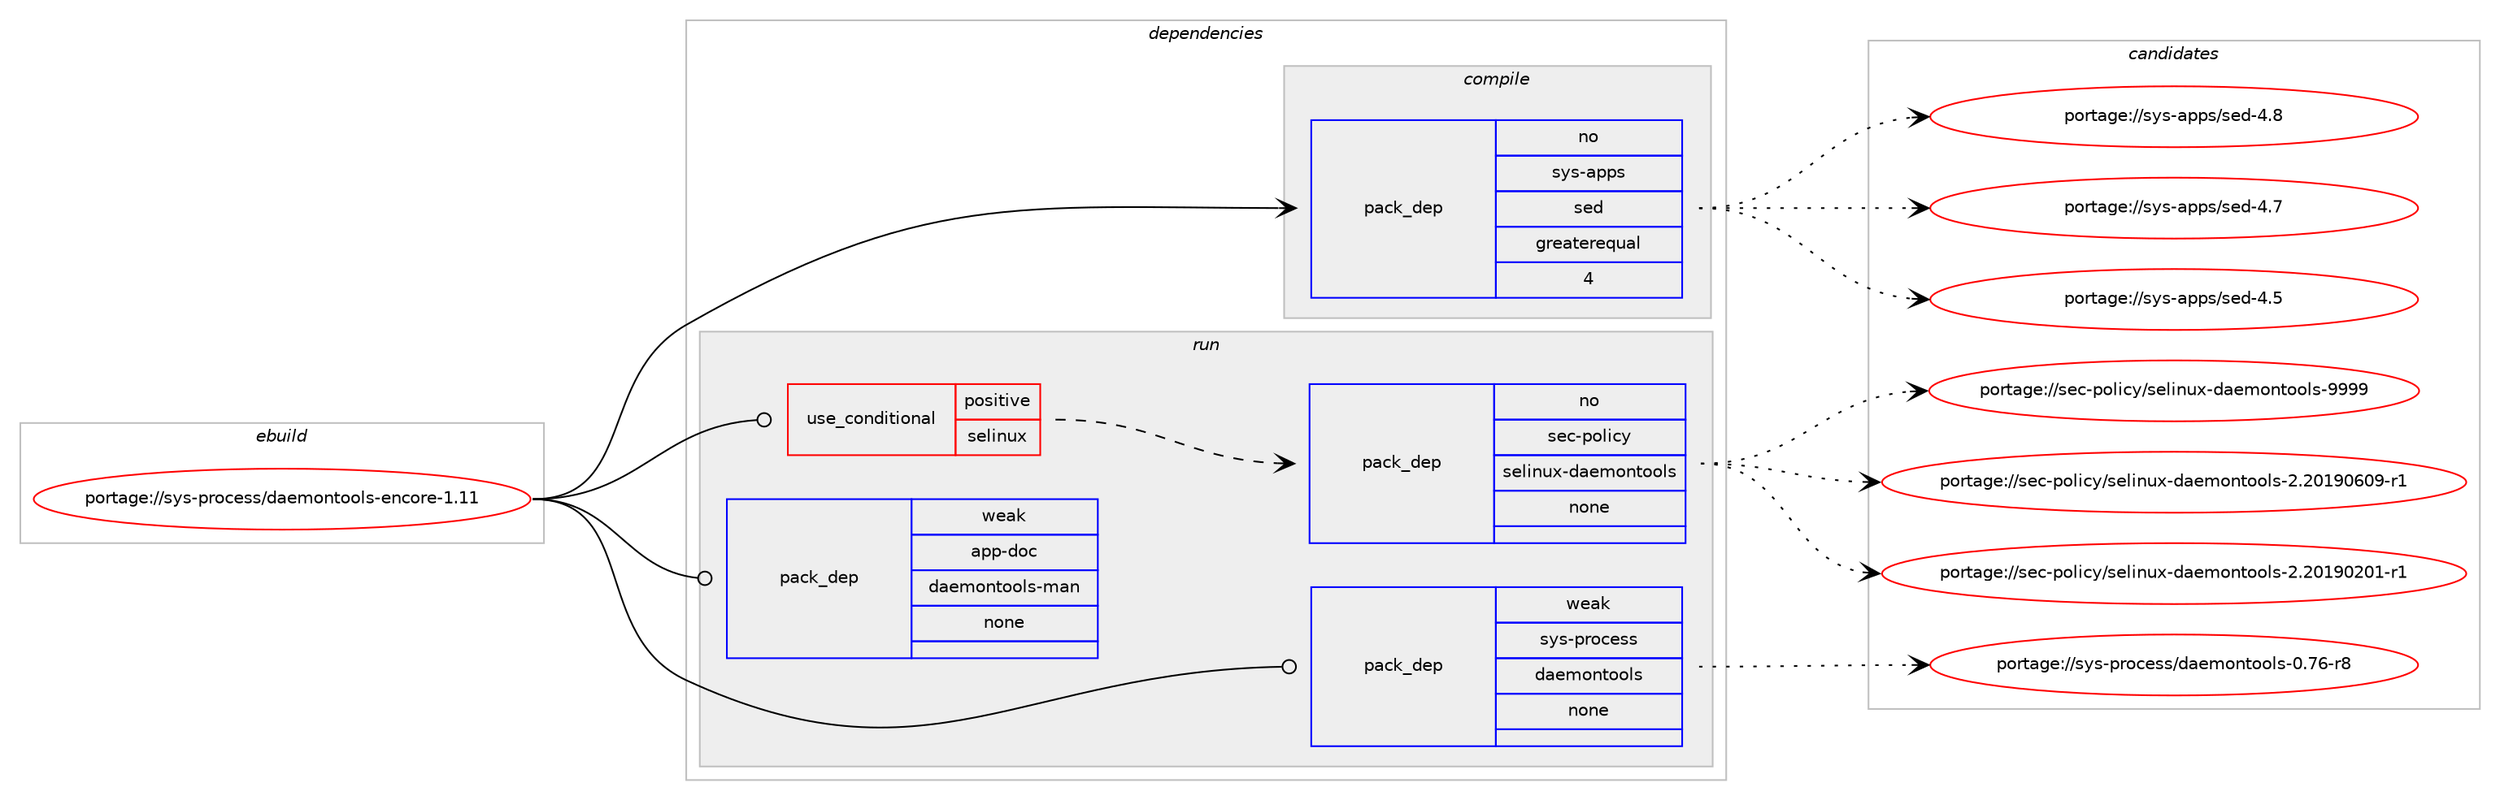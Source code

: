 digraph prolog {

# *************
# Graph options
# *************

newrank=true;
concentrate=true;
compound=true;
graph [rankdir=LR,fontname=Helvetica,fontsize=10,ranksep=1.5];#, ranksep=2.5, nodesep=0.2];
edge  [arrowhead=vee];
node  [fontname=Helvetica,fontsize=10];

# **********
# The ebuild
# **********

subgraph cluster_leftcol {
color=gray;
rank=same;
label=<<i>ebuild</i>>;
id [label="portage://sys-process/daemontools-encore-1.11", color=red, width=4, href="../sys-process/daemontools-encore-1.11.svg"];
}

# ****************
# The dependencies
# ****************

subgraph cluster_midcol {
color=gray;
label=<<i>dependencies</i>>;
subgraph cluster_compile {
fillcolor="#eeeeee";
style=filled;
label=<<i>compile</i>>;
subgraph pack20319 {
dependency25001 [label=<<TABLE BORDER="0" CELLBORDER="1" CELLSPACING="0" CELLPADDING="4" WIDTH="220"><TR><TD ROWSPAN="6" CELLPADDING="30">pack_dep</TD></TR><TR><TD WIDTH="110">no</TD></TR><TR><TD>sys-apps</TD></TR><TR><TD>sed</TD></TR><TR><TD>greaterequal</TD></TR><TR><TD>4</TD></TR></TABLE>>, shape=none, color=blue];
}
id:e -> dependency25001:w [weight=20,style="solid",arrowhead="vee"];
}
subgraph cluster_compileandrun {
fillcolor="#eeeeee";
style=filled;
label=<<i>compile and run</i>>;
}
subgraph cluster_run {
fillcolor="#eeeeee";
style=filled;
label=<<i>run</i>>;
subgraph cond4022 {
dependency25002 [label=<<TABLE BORDER="0" CELLBORDER="1" CELLSPACING="0" CELLPADDING="4"><TR><TD ROWSPAN="3" CELLPADDING="10">use_conditional</TD></TR><TR><TD>positive</TD></TR><TR><TD>selinux</TD></TR></TABLE>>, shape=none, color=red];
subgraph pack20320 {
dependency25003 [label=<<TABLE BORDER="0" CELLBORDER="1" CELLSPACING="0" CELLPADDING="4" WIDTH="220"><TR><TD ROWSPAN="6" CELLPADDING="30">pack_dep</TD></TR><TR><TD WIDTH="110">no</TD></TR><TR><TD>sec-policy</TD></TR><TR><TD>selinux-daemontools</TD></TR><TR><TD>none</TD></TR><TR><TD></TD></TR></TABLE>>, shape=none, color=blue];
}
dependency25002:e -> dependency25003:w [weight=20,style="dashed",arrowhead="vee"];
}
id:e -> dependency25002:w [weight=20,style="solid",arrowhead="odot"];
subgraph pack20321 {
dependency25004 [label=<<TABLE BORDER="0" CELLBORDER="1" CELLSPACING="0" CELLPADDING="4" WIDTH="220"><TR><TD ROWSPAN="6" CELLPADDING="30">pack_dep</TD></TR><TR><TD WIDTH="110">weak</TD></TR><TR><TD>app-doc</TD></TR><TR><TD>daemontools-man</TD></TR><TR><TD>none</TD></TR><TR><TD></TD></TR></TABLE>>, shape=none, color=blue];
}
id:e -> dependency25004:w [weight=20,style="solid",arrowhead="odot"];
subgraph pack20322 {
dependency25005 [label=<<TABLE BORDER="0" CELLBORDER="1" CELLSPACING="0" CELLPADDING="4" WIDTH="220"><TR><TD ROWSPAN="6" CELLPADDING="30">pack_dep</TD></TR><TR><TD WIDTH="110">weak</TD></TR><TR><TD>sys-process</TD></TR><TR><TD>daemontools</TD></TR><TR><TD>none</TD></TR><TR><TD></TD></TR></TABLE>>, shape=none, color=blue];
}
id:e -> dependency25005:w [weight=20,style="solid",arrowhead="odot"];
}
}

# **************
# The candidates
# **************

subgraph cluster_choices {
rank=same;
color=gray;
label=<<i>candidates</i>>;

subgraph choice20319 {
color=black;
nodesep=1;
choice11512111545971121121154711510110045524656 [label="portage://sys-apps/sed-4.8", color=red, width=4,href="../sys-apps/sed-4.8.svg"];
choice11512111545971121121154711510110045524655 [label="portage://sys-apps/sed-4.7", color=red, width=4,href="../sys-apps/sed-4.7.svg"];
choice11512111545971121121154711510110045524653 [label="portage://sys-apps/sed-4.5", color=red, width=4,href="../sys-apps/sed-4.5.svg"];
dependency25001:e -> choice11512111545971121121154711510110045524656:w [style=dotted,weight="100"];
dependency25001:e -> choice11512111545971121121154711510110045524655:w [style=dotted,weight="100"];
dependency25001:e -> choice11512111545971121121154711510110045524653:w [style=dotted,weight="100"];
}
subgraph choice20320 {
color=black;
nodesep=1;
choice1151019945112111108105991214711510110810511011712045100971011091111101161111111081154557575757 [label="portage://sec-policy/selinux-daemontools-9999", color=red, width=4,href="../sec-policy/selinux-daemontools-9999.svg"];
choice11510199451121111081059912147115101108105110117120451009710110911111011611111110811545504650484957485448574511449 [label="portage://sec-policy/selinux-daemontools-2.20190609-r1", color=red, width=4,href="../sec-policy/selinux-daemontools-2.20190609-r1.svg"];
choice11510199451121111081059912147115101108105110117120451009710110911111011611111110811545504650484957485048494511449 [label="portage://sec-policy/selinux-daemontools-2.20190201-r1", color=red, width=4,href="../sec-policy/selinux-daemontools-2.20190201-r1.svg"];
dependency25003:e -> choice1151019945112111108105991214711510110810511011712045100971011091111101161111111081154557575757:w [style=dotted,weight="100"];
dependency25003:e -> choice11510199451121111081059912147115101108105110117120451009710110911111011611111110811545504650484957485448574511449:w [style=dotted,weight="100"];
dependency25003:e -> choice11510199451121111081059912147115101108105110117120451009710110911111011611111110811545504650484957485048494511449:w [style=dotted,weight="100"];
}
subgraph choice20321 {
color=black;
nodesep=1;
}
subgraph choice20322 {
color=black;
nodesep=1;
choice1151211154511211411199101115115471009710110911111011611111110811545484655544511456 [label="portage://sys-process/daemontools-0.76-r8", color=red, width=4,href="../sys-process/daemontools-0.76-r8.svg"];
dependency25005:e -> choice1151211154511211411199101115115471009710110911111011611111110811545484655544511456:w [style=dotted,weight="100"];
}
}

}
